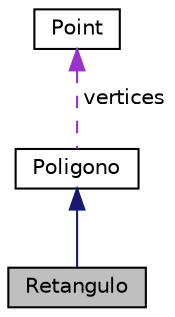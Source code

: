 digraph "Retangulo"
{
  edge [fontname="Helvetica",fontsize="10",labelfontname="Helvetica",labelfontsize="10"];
  node [fontname="Helvetica",fontsize="10",shape=record];
  Node2 [label="Retangulo",height=0.2,width=0.4,color="black", fillcolor="grey75", style="filled", fontcolor="black"];
  Node3 -> Node2 [dir="back",color="midnightblue",fontsize="10",style="solid",fontname="Helvetica"];
  Node3 [label="Poligono",height=0.2,width=0.4,color="black", fillcolor="white", style="filled",URL="$classPoligono.html",tooltip="The Poligono class serve para estabelecer informações báiscas de um Poligono. "];
  Node4 -> Node3 [dir="back",color="darkorchid3",fontsize="10",style="dashed",label=" vertices" ,fontname="Helvetica"];
  Node4 [label="Point",height=0.2,width=0.4,color="black", fillcolor="white", style="filled",URL="$classPoint.html",tooltip="The Point class serve para estabelecer informações básicas de um tipo comum chamado Point..."];
}
